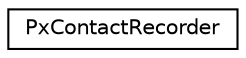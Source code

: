 digraph "Graphical Class Hierarchy"
{
  edge [fontname="Helvetica",fontsize="10",labelfontname="Helvetica",labelfontsize="10"];
  node [fontname="Helvetica",fontsize="10",shape=record];
  rankdir="LR";
  Node0 [label="PxContactRecorder",height=0.2,width=0.4,color="black", fillcolor="white", style="filled",URL="$classPxContactRecorder.html",tooltip="Callback class to record contact points produced by immediate::PxGenerateContacts. "];
}
